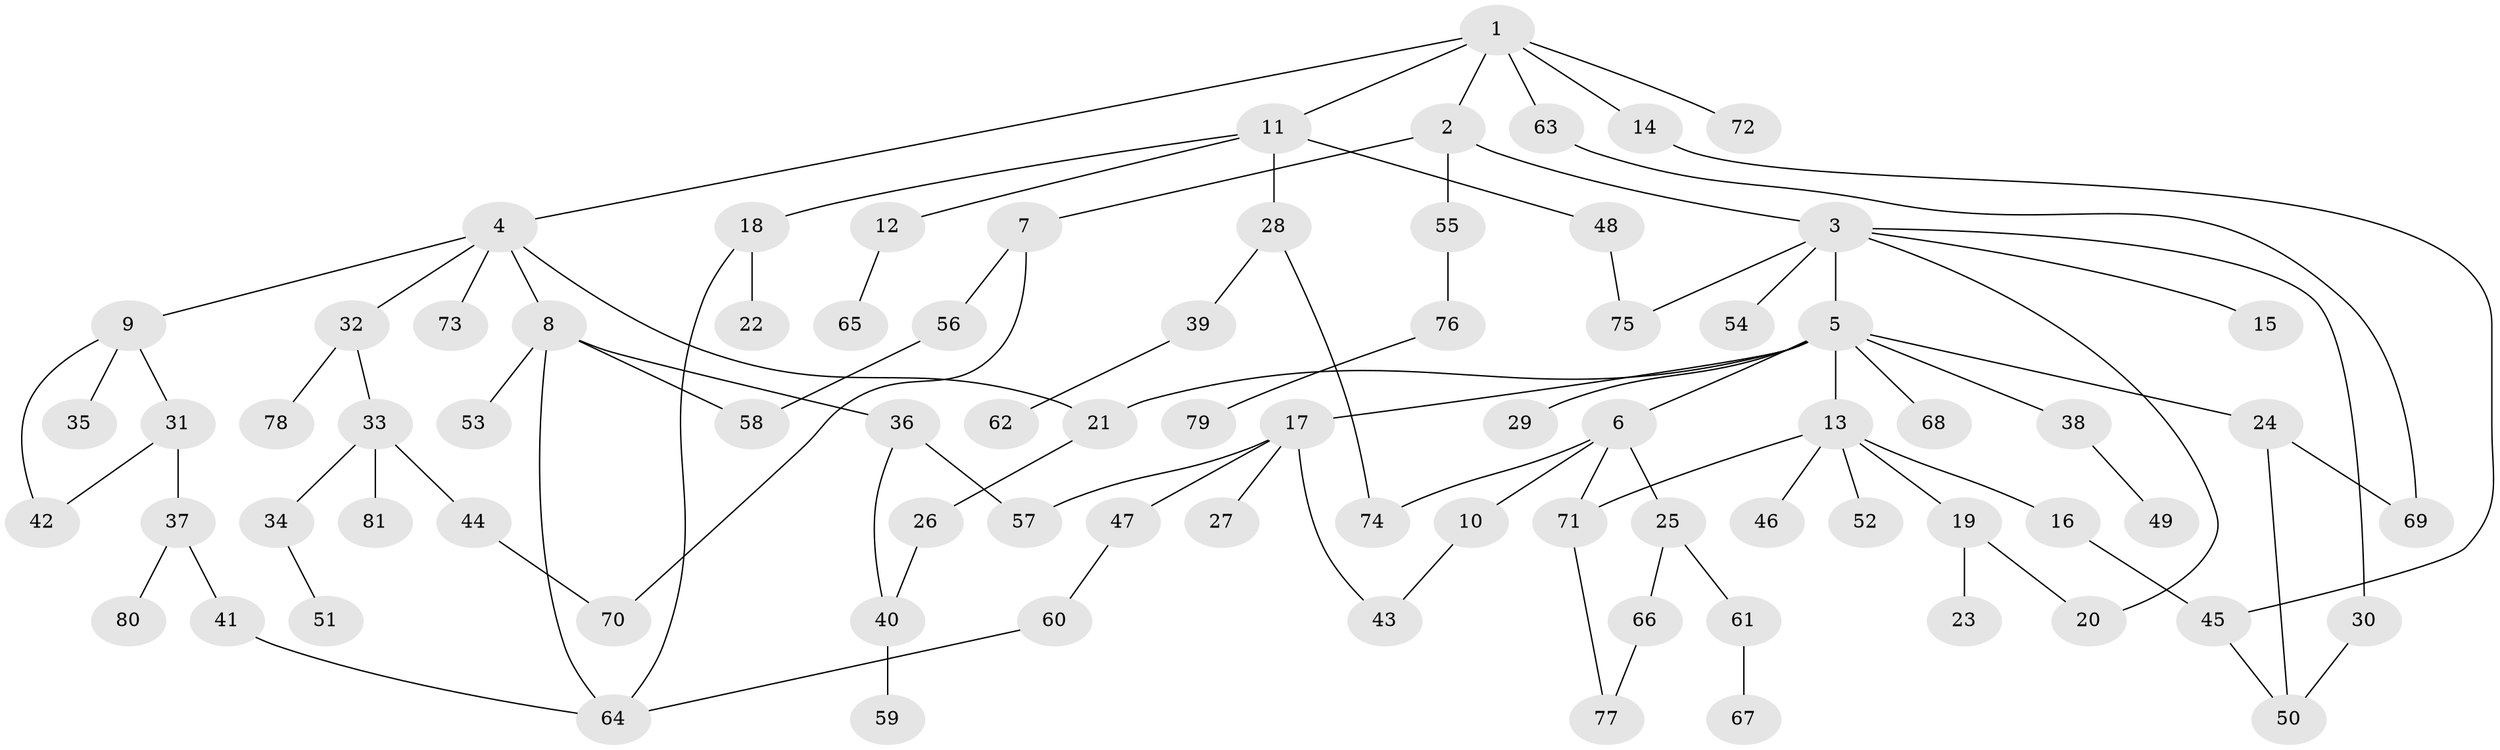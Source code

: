 // coarse degree distribution, {5: 0.10204081632653061, 4: 0.12244897959183673, 6: 0.02040816326530612, 8: 0.02040816326530612, 3: 0.16326530612244897, 2: 0.3469387755102041, 1: 0.22448979591836735}
// Generated by graph-tools (version 1.1) at 2025/48/03/04/25 22:48:39]
// undirected, 81 vertices, 99 edges
graph export_dot {
  node [color=gray90,style=filled];
  1;
  2;
  3;
  4;
  5;
  6;
  7;
  8;
  9;
  10;
  11;
  12;
  13;
  14;
  15;
  16;
  17;
  18;
  19;
  20;
  21;
  22;
  23;
  24;
  25;
  26;
  27;
  28;
  29;
  30;
  31;
  32;
  33;
  34;
  35;
  36;
  37;
  38;
  39;
  40;
  41;
  42;
  43;
  44;
  45;
  46;
  47;
  48;
  49;
  50;
  51;
  52;
  53;
  54;
  55;
  56;
  57;
  58;
  59;
  60;
  61;
  62;
  63;
  64;
  65;
  66;
  67;
  68;
  69;
  70;
  71;
  72;
  73;
  74;
  75;
  76;
  77;
  78;
  79;
  80;
  81;
  1 -- 2;
  1 -- 4;
  1 -- 11;
  1 -- 14;
  1 -- 63;
  1 -- 72;
  2 -- 3;
  2 -- 7;
  2 -- 55;
  3 -- 5;
  3 -- 15;
  3 -- 20;
  3 -- 30;
  3 -- 54;
  3 -- 75;
  4 -- 8;
  4 -- 9;
  4 -- 21;
  4 -- 32;
  4 -- 73;
  5 -- 6;
  5 -- 13;
  5 -- 17;
  5 -- 24;
  5 -- 29;
  5 -- 38;
  5 -- 68;
  5 -- 21;
  6 -- 10;
  6 -- 25;
  6 -- 71;
  6 -- 74;
  7 -- 56;
  7 -- 70;
  8 -- 36;
  8 -- 53;
  8 -- 64;
  8 -- 58;
  9 -- 31;
  9 -- 35;
  9 -- 42;
  10 -- 43;
  11 -- 12;
  11 -- 18;
  11 -- 28;
  11 -- 48;
  12 -- 65;
  13 -- 16;
  13 -- 19;
  13 -- 46;
  13 -- 52;
  13 -- 71;
  14 -- 45;
  16 -- 45;
  17 -- 27;
  17 -- 47;
  17 -- 57;
  17 -- 43;
  18 -- 22;
  18 -- 64;
  19 -- 23;
  19 -- 20;
  21 -- 26;
  24 -- 50;
  24 -- 69;
  25 -- 61;
  25 -- 66;
  26 -- 40;
  28 -- 39;
  28 -- 74;
  30 -- 50;
  31 -- 37;
  31 -- 42;
  32 -- 33;
  32 -- 78;
  33 -- 34;
  33 -- 44;
  33 -- 81;
  34 -- 51;
  36 -- 40;
  36 -- 57;
  37 -- 41;
  37 -- 80;
  38 -- 49;
  39 -- 62;
  40 -- 59;
  41 -- 64;
  44 -- 70;
  45 -- 50;
  47 -- 60;
  48 -- 75;
  55 -- 76;
  56 -- 58;
  60 -- 64;
  61 -- 67;
  63 -- 69;
  66 -- 77;
  71 -- 77;
  76 -- 79;
}

